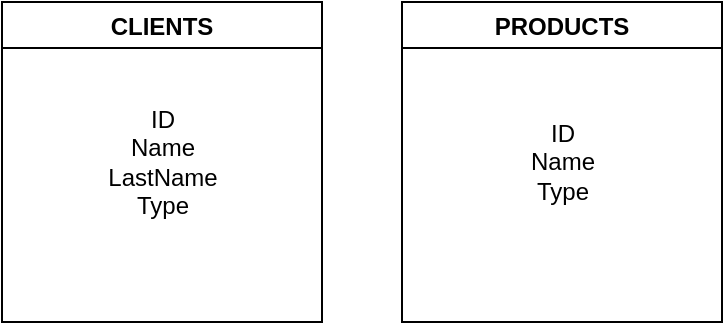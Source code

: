 <mxfile version="16.5.3" type="github">
  <diagram id="lopL0MONfdwnP9RmBGuu" name="Page-1">
    <mxGraphModel dx="868" dy="442" grid="1" gridSize="10" guides="1" tooltips="1" connect="1" arrows="1" fold="1" page="1" pageScale="1" pageWidth="827" pageHeight="1169" math="0" shadow="0">
      <root>
        <mxCell id="0" />
        <mxCell id="1" parent="0" />
        <mxCell id="0uReqqwGwvWxbqI3LPFT-1" value="CLIENTS" style="swimlane;" vertex="1" parent="1">
          <mxGeometry x="80" y="20" width="160" height="160" as="geometry" />
        </mxCell>
        <mxCell id="0uReqqwGwvWxbqI3LPFT-3" value="ID&lt;br&gt;Name&lt;br&gt;LastName&lt;br&gt;Type" style="text;html=1;align=center;verticalAlign=middle;resizable=0;points=[];autosize=1;strokeColor=none;fillColor=none;" vertex="1" parent="0uReqqwGwvWxbqI3LPFT-1">
          <mxGeometry x="45" y="50" width="70" height="60" as="geometry" />
        </mxCell>
        <mxCell id="0uReqqwGwvWxbqI3LPFT-2" value="PRODUCTS" style="swimlane;" vertex="1" parent="1">
          <mxGeometry x="280" y="20" width="160" height="160" as="geometry" />
        </mxCell>
        <mxCell id="0uReqqwGwvWxbqI3LPFT-4" value="ID&lt;br&gt;Name&lt;br&gt;Type" style="text;html=1;align=center;verticalAlign=middle;resizable=0;points=[];autosize=1;strokeColor=none;fillColor=none;" vertex="1" parent="0uReqqwGwvWxbqI3LPFT-2">
          <mxGeometry x="55" y="55" width="50" height="50" as="geometry" />
        </mxCell>
      </root>
    </mxGraphModel>
  </diagram>
</mxfile>
